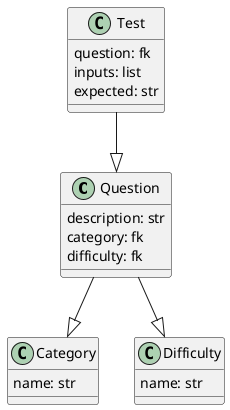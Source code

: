 @startuml
class Question {
    description: str
    category: fk
    difficulty: fk
}

class Category {
    name: str
}

class Difficulty {
    name: str
}

class Test {
    question: fk
    inputs: list
    expected: str
}

Test --|> Question
Question --|> Category
Question --|> Difficulty
@enduml